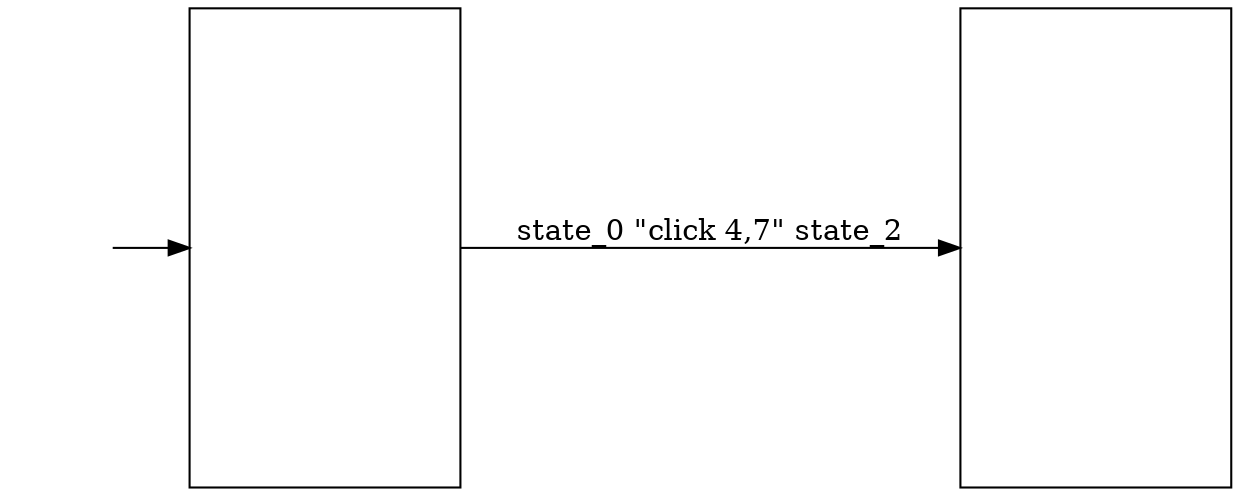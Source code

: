 digraph result {
rankdir=LR;
imagepath="C:\Users\Roger\Desktop\AndroidCrawler\AndroidCrawler\gui_pages\test";
activity_0 [label="",shape=box,fixedsize=true,width=1.8,height=3.2,image="0.png",URL="activity_0.svg"];
activity_1 [label="",shape=box,fixedsize=true,width=1.8,height=3.2,image="2.png",URL="activity_1.svg"];
start [label="",shape = plaintext,fixedsize=true,width=0.7,height=0.7,image ="uml_state_final.png"];
start -> activity_0;
activity_0 -> activity_1 [label = "  state_0 \"click 4,7\" state_2  "];
}
